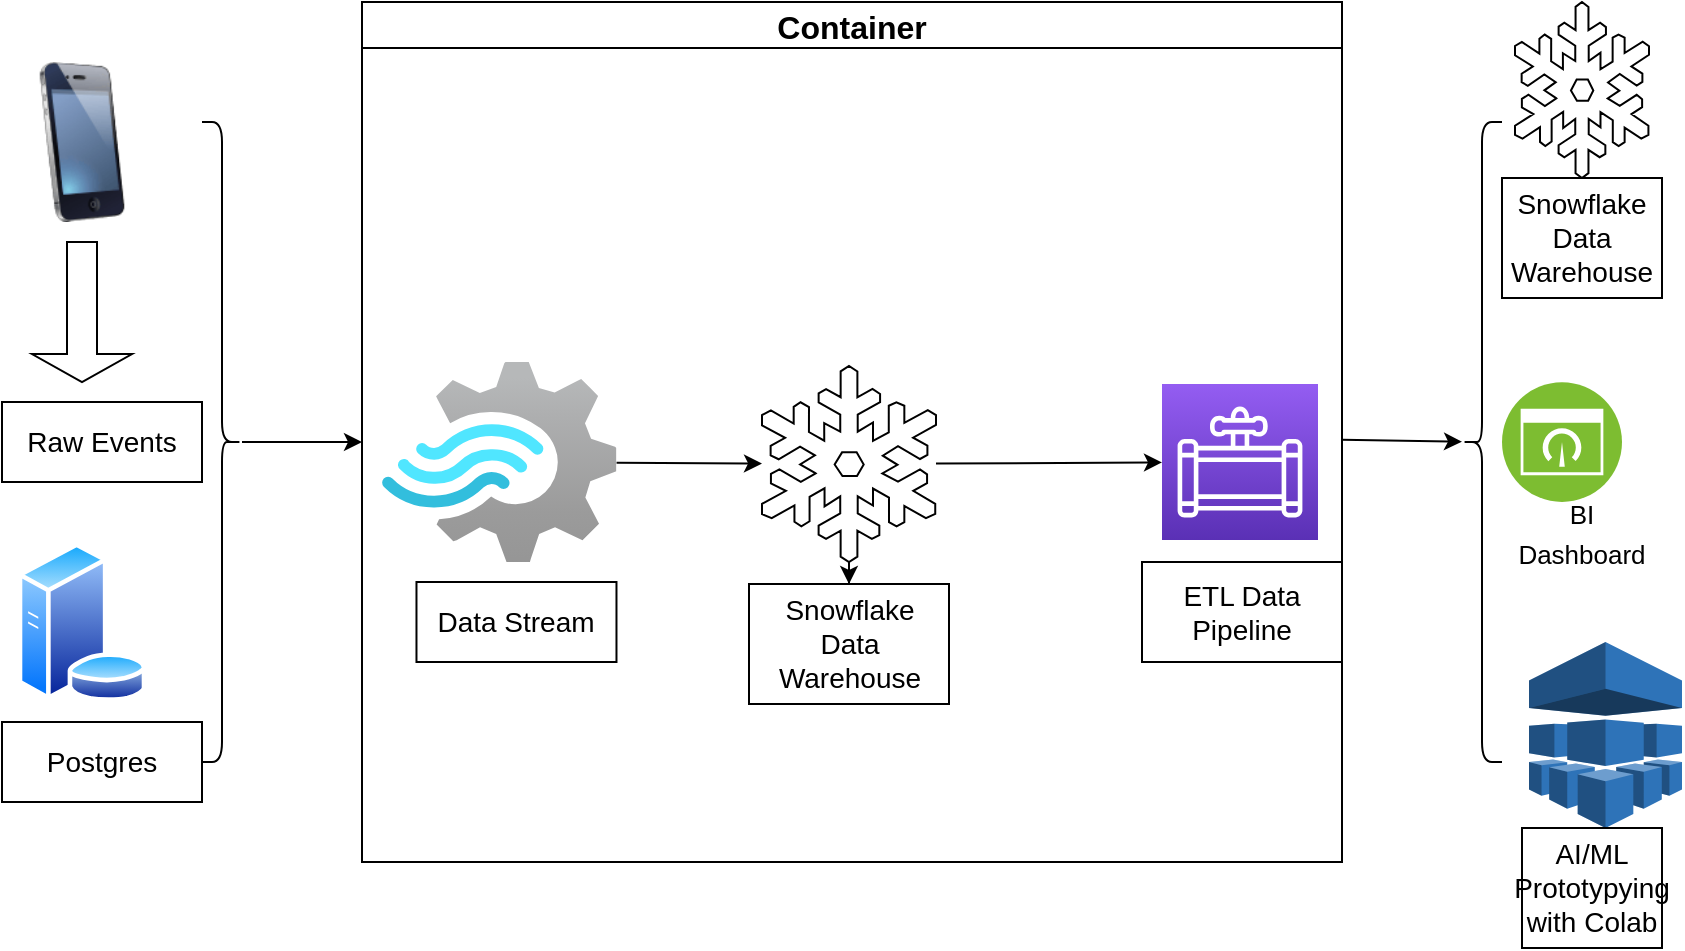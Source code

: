 <mxfile>
    <diagram id="0BOTIzh6_wVNLvswh6f4" name="Page-1">
        <mxGraphModel dx="720" dy="700" grid="1" gridSize="10" guides="1" tooltips="1" connect="1" arrows="1" fold="1" page="1" pageScale="1" pageWidth="850" pageHeight="1100" math="0" shadow="0">
            <root>
                <mxCell id="0"/>
                <mxCell id="1" parent="0"/>
                <mxCell id="2" value="" style="image;html=1;image=img/lib/clip_art/telecommunication/iPhone_128x128.png" vertex="1" parent="1">
                    <mxGeometry x="10" y="120" width="80" height="80" as="geometry"/>
                </mxCell>
                <mxCell id="3" value="" style="shape=singleArrow;direction=south;whiteSpace=wrap;html=1;" vertex="1" parent="1">
                    <mxGeometry x="25" y="210" width="50" height="70" as="geometry"/>
                </mxCell>
                <UserObject label="&lt;font style=&quot;font-size: 14px;&quot;&gt;Raw Events&lt;/font&gt;" treeRoot="1" id="4">
                    <mxCell style="whiteSpace=wrap;html=1;align=center;treeFolding=1;treeMoving=1;newEdgeStyle={&quot;edgeStyle&quot;:&quot;elbowEdgeStyle&quot;,&quot;startArrow&quot;:&quot;none&quot;,&quot;endArrow&quot;:&quot;none&quot;};" vertex="1" parent="1">
                        <mxGeometry x="10" y="290" width="100" height="40" as="geometry"/>
                    </mxCell>
                </UserObject>
                <mxCell id="5" value="" style="aspect=fixed;perimeter=ellipsePerimeter;html=1;align=center;shadow=0;dashed=0;spacingTop=3;image;image=img/lib/active_directory/database_server.svg;fontSize=16;" vertex="1" parent="1">
                    <mxGeometry x="17.2" y="360" width="65.6" height="80" as="geometry"/>
                </mxCell>
                <UserObject label="&lt;font style=&quot;font-size: 14px;&quot;&gt;Postgres&lt;/font&gt;" treeRoot="1" id="6">
                    <mxCell style="whiteSpace=wrap;html=1;align=center;treeFolding=1;treeMoving=1;newEdgeStyle={&quot;edgeStyle&quot;:&quot;elbowEdgeStyle&quot;,&quot;startArrow&quot;:&quot;none&quot;,&quot;endArrow&quot;:&quot;none&quot;};" vertex="1" parent="1">
                        <mxGeometry x="10" y="450" width="100" height="40" as="geometry"/>
                    </mxCell>
                </UserObject>
                <mxCell id="10" value="" style="edgeStyle=none;html=1;fontSize=16;" edge="1" parent="1" source="7">
                    <mxGeometry relative="1" as="geometry">
                        <mxPoint x="190" y="310" as="targetPoint"/>
                    </mxGeometry>
                </mxCell>
                <mxCell id="7" value="" style="shape=curlyBracket;whiteSpace=wrap;html=1;rounded=1;flipH=1;labelPosition=right;verticalLabelPosition=middle;align=left;verticalAlign=middle;fontSize=16;" vertex="1" parent="1">
                    <mxGeometry x="110" y="150" width="20" height="320" as="geometry"/>
                </mxCell>
                <mxCell id="21" value="" style="edgeStyle=none;html=1;fontSize=16;" edge="1" parent="1" source="8" target="20">
                    <mxGeometry relative="1" as="geometry"/>
                </mxCell>
                <mxCell id="8" value="Container" style="swimlane;fontSize=16;" vertex="1" parent="1">
                    <mxGeometry x="190" y="90" width="490" height="430" as="geometry"/>
                </mxCell>
                <mxCell id="15" value="" style="edgeStyle=none;html=1;fontSize=16;" edge="1" parent="8" source="11" target="13">
                    <mxGeometry relative="1" as="geometry"/>
                </mxCell>
                <mxCell id="11" value="" style="aspect=fixed;html=1;points=[];align=center;image;fontSize=12;image=img/lib/azure2/analytics/Stream_Analytics_Jobs.svg;" vertex="1" parent="8">
                    <mxGeometry x="10" y="180" width="117.24" height="100" as="geometry"/>
                </mxCell>
                <UserObject label="&lt;font style=&quot;font-size: 14px;&quot;&gt;Data Stream&lt;/font&gt;" treeRoot="1" id="12">
                    <mxCell style="whiteSpace=wrap;html=1;align=center;treeFolding=1;treeMoving=1;newEdgeStyle={&quot;edgeStyle&quot;:&quot;elbowEdgeStyle&quot;,&quot;startArrow&quot;:&quot;none&quot;,&quot;endArrow&quot;:&quot;none&quot;};" vertex="1" parent="8">
                        <mxGeometry x="27.24" y="290" width="100" height="40" as="geometry"/>
                    </mxCell>
                </UserObject>
                <mxCell id="18" value="" style="edgeStyle=none;html=1;fontSize=16;" edge="1" parent="8" source="13" target="16">
                    <mxGeometry relative="1" as="geometry"/>
                </mxCell>
                <mxCell id="26" value="" style="edgeStyle=none;html=1;fontSize=16;" edge="1" parent="8" source="13" target="14">
                    <mxGeometry relative="1" as="geometry"/>
                </mxCell>
                <mxCell id="13" value="" style="shape=mxgraph.signs.nature.snowflake;html=1;pointerEvents=1;fillColor=none;verticalLabelPosition=bottom;verticalAlign=top;align=center;fontSize=16;" vertex="1" parent="8">
                    <mxGeometry x="200" y="182" width="87" height="98" as="geometry"/>
                </mxCell>
                <mxCell id="27" value="" style="edgeStyle=elbowEdgeStyle;html=1;elbow=horizontal;startArrow=none;endArrow=none;fontSize=16;" edge="1" parent="8" source="14" target="13">
                    <mxGeometry relative="1" as="geometry"/>
                </mxCell>
                <UserObject label="&lt;font style=&quot;font-size: 14px;&quot;&gt;Snowflake Data Warehouse&lt;/font&gt;" treeRoot="1" id="14">
                    <mxCell style="whiteSpace=wrap;html=1;align=center;treeFolding=1;treeMoving=1;newEdgeStyle={&quot;edgeStyle&quot;:&quot;elbowEdgeStyle&quot;,&quot;startArrow&quot;:&quot;none&quot;,&quot;endArrow&quot;:&quot;none&quot;};" vertex="1" parent="8">
                        <mxGeometry x="193.5" y="291" width="100" height="60" as="geometry"/>
                    </mxCell>
                </UserObject>
                <mxCell id="16" value="" style="sketch=0;points=[[0,0,0],[0.25,0,0],[0.5,0,0],[0.75,0,0],[1,0,0],[0,1,0],[0.25,1,0],[0.5,1,0],[0.75,1,0],[1,1,0],[0,0.25,0],[0,0.5,0],[0,0.75,0],[1,0.25,0],[1,0.5,0],[1,0.75,0]];outlineConnect=0;fontColor=#232F3E;gradientColor=#945DF2;gradientDirection=north;fillColor=#5A30B5;strokeColor=#ffffff;dashed=0;verticalLabelPosition=bottom;verticalAlign=top;align=center;html=1;fontSize=12;fontStyle=0;aspect=fixed;shape=mxgraph.aws4.resourceIcon;resIcon=mxgraph.aws4.data_pipeline;" vertex="1" parent="8">
                    <mxGeometry x="400" y="191" width="78" height="78" as="geometry"/>
                </mxCell>
                <UserObject label="&lt;font style=&quot;font-size: 14px;&quot;&gt;ETL Data Pipeline&lt;/font&gt;" treeRoot="1" id="19">
                    <mxCell style="whiteSpace=wrap;html=1;align=center;treeFolding=1;treeMoving=1;newEdgeStyle={&quot;edgeStyle&quot;:&quot;elbowEdgeStyle&quot;,&quot;startArrow&quot;:&quot;none&quot;,&quot;endArrow&quot;:&quot;none&quot;};" vertex="1" parent="8">
                        <mxGeometry x="390" y="280" width="100" height="50" as="geometry"/>
                    </mxCell>
                </UserObject>
                <mxCell id="20" value="" style="shape=curlyBracket;whiteSpace=wrap;html=1;rounded=1;flipH=1;labelPosition=right;verticalLabelPosition=middle;align=left;verticalAlign=middle;fontSize=16;direction=west;" vertex="1" parent="1">
                    <mxGeometry x="740" y="150" width="20" height="320" as="geometry"/>
                </mxCell>
                <mxCell id="23" value="" style="outlineConnect=0;dashed=0;verticalLabelPosition=bottom;verticalAlign=top;align=center;html=1;shape=mxgraph.aws3.machine_learning;fillColor=#2E73B8;gradientColor=none;fontSize=16;" vertex="1" parent="1">
                    <mxGeometry x="773.5" y="410" width="76.5" height="93" as="geometry"/>
                </mxCell>
                <mxCell id="24" value="" style="aspect=fixed;perimeter=ellipsePerimeter;html=1;align=center;shadow=0;dashed=0;fontColor=#4277BB;labelBackgroundColor=#ffffff;fontSize=12;spacingTop=3;image;image=img/lib/ibm/infrastructure/dashboard.svg;" vertex="1" parent="1">
                    <mxGeometry x="760" y="280" width="60" height="60" as="geometry"/>
                </mxCell>
                <mxCell id="25" value="&lt;font style=&quot;font-size: 13px;&quot;&gt;BI Dashboard&lt;/font&gt;" style="text;html=1;strokeColor=none;fillColor=none;align=center;verticalAlign=middle;whiteSpace=wrap;rounded=0;fontSize=16;" vertex="1" parent="1">
                    <mxGeometry x="760" y="340" width="80" height="30" as="geometry"/>
                </mxCell>
                <mxCell id="28" value="" style="shape=mxgraph.signs.nature.snowflake;html=1;pointerEvents=1;fillColor=none;verticalLabelPosition=bottom;verticalAlign=top;align=center;fontSize=16;" vertex="1" parent="1">
                    <mxGeometry x="766.5" y="90" width="67" height="88" as="geometry"/>
                </mxCell>
                <UserObject label="&lt;font style=&quot;font-size: 14px;&quot;&gt;Snowflake Data Warehouse&lt;/font&gt;" treeRoot="1" id="29">
                    <mxCell style="whiteSpace=wrap;html=1;align=center;treeFolding=1;treeMoving=1;newEdgeStyle={&quot;edgeStyle&quot;:&quot;elbowEdgeStyle&quot;,&quot;startArrow&quot;:&quot;none&quot;,&quot;endArrow&quot;:&quot;none&quot;};" vertex="1" parent="1">
                        <mxGeometry x="760" y="178" width="80" height="60" as="geometry"/>
                    </mxCell>
                </UserObject>
                <UserObject label="&lt;font style=&quot;font-size: 14px;&quot;&gt;AI/ML Prototypying with Colab&lt;/font&gt;" treeRoot="1" id="30">
                    <mxCell style="whiteSpace=wrap;html=1;align=center;treeFolding=1;treeMoving=1;newEdgeStyle={&quot;edgeStyle&quot;:&quot;elbowEdgeStyle&quot;,&quot;startArrow&quot;:&quot;none&quot;,&quot;endArrow&quot;:&quot;none&quot;};" vertex="1" parent="1">
                        <mxGeometry x="770" y="503" width="70" height="60" as="geometry"/>
                    </mxCell>
                </UserObject>
            </root>
        </mxGraphModel>
    </diagram>
</mxfile>